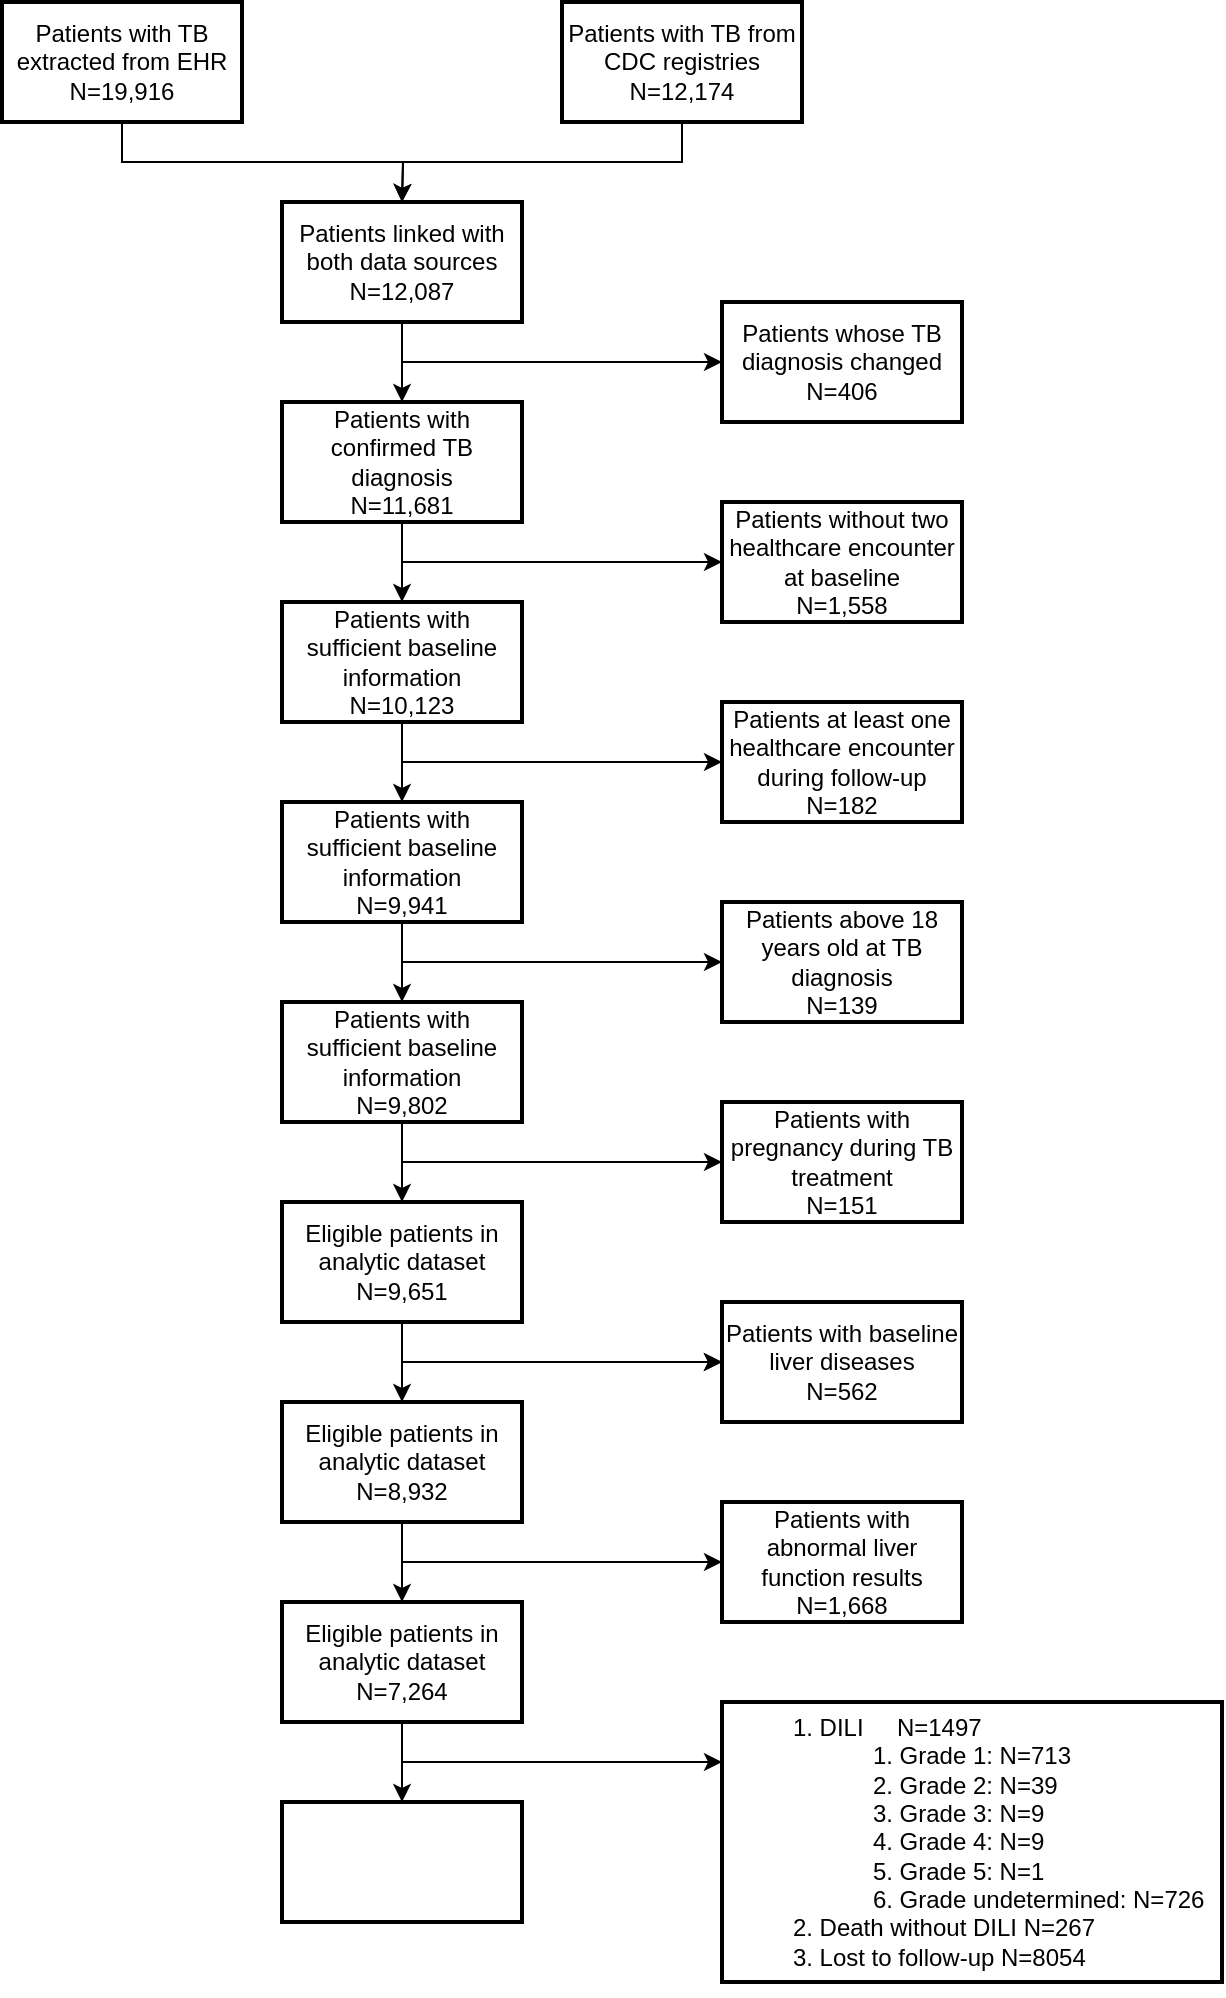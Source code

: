 <mxfile version="13.9.1" type="github">
  <diagram id="uHvE_O8O9B5TAk8AYGmk" name="Page-1">
    <mxGraphModel dx="582" dy="1643" grid="1" gridSize="10" guides="1" tooltips="1" connect="1" arrows="1" fold="1" page="1" pageScale="1" pageWidth="827" pageHeight="1169" math="0" shadow="0">
      <root>
        <mxCell id="0" />
        <mxCell id="1" parent="0" />
        <mxCell id="o0szKlHt9puFOY36pzJz-1" style="edgeStyle=orthogonalEdgeStyle;rounded=0;orthogonalLoop=1;jettySize=auto;html=1;exitX=0.5;exitY=1;exitDx=0;exitDy=0;" edge="1" parent="1" source="o0szKlHt9puFOY36pzJz-2">
          <mxGeometry relative="1" as="geometry">
            <mxPoint x="280" y="140" as="targetPoint" />
            <mxPoint x="140" y="120" as="sourcePoint" />
          </mxGeometry>
        </mxCell>
        <mxCell id="o0szKlHt9puFOY36pzJz-2" value="&lt;div&gt;Patients with TB extracted from EHR&lt;/div&gt;&lt;div&gt;N=19,916&lt;br&gt;&lt;/div&gt;" style="rounded=0;whiteSpace=wrap;html=1;strokeWidth=2;" vertex="1" parent="1">
          <mxGeometry x="80" y="40" width="120" height="60" as="geometry" />
        </mxCell>
        <mxCell id="o0szKlHt9puFOY36pzJz-3" style="edgeStyle=orthogonalEdgeStyle;rounded=0;orthogonalLoop=1;jettySize=auto;html=1;exitX=0.5;exitY=1;exitDx=0;exitDy=0;" edge="1" parent="1" source="o0szKlHt9puFOY36pzJz-4">
          <mxGeometry relative="1" as="geometry">
            <mxPoint x="280" y="140" as="targetPoint" />
          </mxGeometry>
        </mxCell>
        <mxCell id="o0szKlHt9puFOY36pzJz-4" value="&lt;div&gt;Patients with TB from CDC registries&lt;br&gt;&lt;/div&gt;&lt;div&gt;N=12,174&lt;br&gt;&lt;/div&gt;" style="rounded=0;whiteSpace=wrap;html=1;strokeWidth=2;" vertex="1" parent="1">
          <mxGeometry x="360" y="40" width="120" height="60" as="geometry" />
        </mxCell>
        <mxCell id="o0szKlHt9puFOY36pzJz-5" value="" style="edgeStyle=orthogonalEdgeStyle;rounded=0;orthogonalLoop=1;jettySize=auto;html=1;" edge="1" parent="1" source="o0szKlHt9puFOY36pzJz-7" target="o0szKlHt9puFOY36pzJz-9">
          <mxGeometry relative="1" as="geometry" />
        </mxCell>
        <mxCell id="o0szKlHt9puFOY36pzJz-6" style="edgeStyle=orthogonalEdgeStyle;rounded=0;orthogonalLoop=1;jettySize=auto;html=1;exitX=0.5;exitY=1;exitDx=0;exitDy=0;entryX=0;entryY=0.5;entryDx=0;entryDy=0;" edge="1" parent="1" source="o0szKlHt9puFOY36pzJz-7" target="o0szKlHt9puFOY36pzJz-10">
          <mxGeometry relative="1" as="geometry">
            <Array as="points">
              <mxPoint x="280" y="220" />
            </Array>
          </mxGeometry>
        </mxCell>
        <mxCell id="o0szKlHt9puFOY36pzJz-7" value="&lt;div&gt;Patients linked with both data sources&lt;br&gt;&lt;/div&gt;&lt;div&gt;N=12,087&lt;br&gt;&lt;/div&gt;" style="rounded=0;whiteSpace=wrap;html=1;strokeWidth=2;" vertex="1" parent="1">
          <mxGeometry x="220" y="140" width="120" height="60" as="geometry" />
        </mxCell>
        <mxCell id="o0szKlHt9puFOY36pzJz-8" value="" style="edgeStyle=orthogonalEdgeStyle;rounded=0;orthogonalLoop=1;jettySize=auto;html=1;" edge="1" parent="1" source="o0szKlHt9puFOY36pzJz-9" target="o0szKlHt9puFOY36pzJz-14">
          <mxGeometry relative="1" as="geometry" />
        </mxCell>
        <mxCell id="o0szKlHt9puFOY36pzJz-9" value="&lt;div&gt;Patients with confirmed TB diagnosis&lt;br&gt;&lt;/div&gt;&lt;div&gt;N=11,681&lt;br&gt;&lt;/div&gt;" style="rounded=0;whiteSpace=wrap;html=1;strokeWidth=2;" vertex="1" parent="1">
          <mxGeometry x="220" y="240" width="120" height="60" as="geometry" />
        </mxCell>
        <mxCell id="o0szKlHt9puFOY36pzJz-10" value="&lt;div&gt;Patients whose TB diagnosis changed&lt;br&gt;&lt;/div&gt;&lt;div&gt;N=406&lt;br&gt;&lt;/div&gt;" style="rounded=0;whiteSpace=wrap;html=1;strokeWidth=2;" vertex="1" parent="1">
          <mxGeometry x="440" y="190" width="120" height="60" as="geometry" />
        </mxCell>
        <mxCell id="o0szKlHt9puFOY36pzJz-11" style="edgeStyle=orthogonalEdgeStyle;rounded=0;orthogonalLoop=1;jettySize=auto;html=1;exitX=0.5;exitY=1;exitDx=0;exitDy=0;entryX=0;entryY=0.5;entryDx=0;entryDy=0;" edge="1" parent="1" target="o0szKlHt9puFOY36pzJz-12">
          <mxGeometry relative="1" as="geometry">
            <mxPoint x="280" y="300" as="sourcePoint" />
            <Array as="points">
              <mxPoint x="280" y="320" />
            </Array>
          </mxGeometry>
        </mxCell>
        <mxCell id="o0szKlHt9puFOY36pzJz-12" value="&lt;div&gt;Patients without two healthcare encounter at baseline&lt;br&gt;&lt;/div&gt;&lt;div&gt;N=1,558&lt;br&gt;&lt;/div&gt;" style="rounded=0;whiteSpace=wrap;html=1;strokeWidth=2;" vertex="1" parent="1">
          <mxGeometry x="440" y="290" width="120" height="60" as="geometry" />
        </mxCell>
        <mxCell id="o0szKlHt9puFOY36pzJz-13" value="" style="edgeStyle=orthogonalEdgeStyle;rounded=0;orthogonalLoop=1;jettySize=auto;html=1;" edge="1" parent="1" source="o0szKlHt9puFOY36pzJz-14" target="o0szKlHt9puFOY36pzJz-18">
          <mxGeometry relative="1" as="geometry" />
        </mxCell>
        <mxCell id="o0szKlHt9puFOY36pzJz-14" value="&lt;div&gt;Patients with sufficient baseline information&lt;br&gt;&lt;/div&gt;&lt;div&gt;N=10,123&lt;br&gt;&lt;/div&gt;" style="rounded=0;whiteSpace=wrap;html=1;strokeWidth=2;" vertex="1" parent="1">
          <mxGeometry x="220" y="340" width="120" height="60" as="geometry" />
        </mxCell>
        <mxCell id="o0szKlHt9puFOY36pzJz-15" style="edgeStyle=orthogonalEdgeStyle;rounded=0;orthogonalLoop=1;jettySize=auto;html=1;exitX=0.5;exitY=1;exitDx=0;exitDy=0;entryX=0;entryY=0.5;entryDx=0;entryDy=0;" edge="1" parent="1" target="o0szKlHt9puFOY36pzJz-16">
          <mxGeometry relative="1" as="geometry">
            <mxPoint x="280" y="400" as="sourcePoint" />
            <Array as="points">
              <mxPoint x="280" y="420" />
            </Array>
          </mxGeometry>
        </mxCell>
        <mxCell id="o0szKlHt9puFOY36pzJz-16" value="&lt;div&gt;Patients at least one healthcare encounter during follow-up&lt;br&gt;&lt;/div&gt;&lt;div&gt;N=182&lt;br&gt;&lt;/div&gt;" style="rounded=0;whiteSpace=wrap;html=1;strokeWidth=2;" vertex="1" parent="1">
          <mxGeometry x="440" y="390" width="120" height="60" as="geometry" />
        </mxCell>
        <mxCell id="o0szKlHt9puFOY36pzJz-17" value="" style="edgeStyle=orthogonalEdgeStyle;rounded=0;orthogonalLoop=1;jettySize=auto;html=1;" edge="1" parent="1" source="o0szKlHt9puFOY36pzJz-18" target="o0szKlHt9puFOY36pzJz-22">
          <mxGeometry relative="1" as="geometry" />
        </mxCell>
        <mxCell id="o0szKlHt9puFOY36pzJz-18" value="&lt;div&gt;Patients with sufficient baseline information&lt;br&gt;&lt;/div&gt;&lt;div&gt;N=9,941&lt;br&gt;&lt;/div&gt;" style="rounded=0;whiteSpace=wrap;html=1;strokeWidth=2;" vertex="1" parent="1">
          <mxGeometry x="220" y="440" width="120" height="60" as="geometry" />
        </mxCell>
        <mxCell id="o0szKlHt9puFOY36pzJz-19" style="edgeStyle=orthogonalEdgeStyle;rounded=0;orthogonalLoop=1;jettySize=auto;html=1;exitX=0.5;exitY=1;exitDx=0;exitDy=0;entryX=0;entryY=0.5;entryDx=0;entryDy=0;" edge="1" parent="1" target="o0szKlHt9puFOY36pzJz-20">
          <mxGeometry relative="1" as="geometry">
            <mxPoint x="280" y="500" as="sourcePoint" />
            <Array as="points">
              <mxPoint x="280" y="520" />
            </Array>
          </mxGeometry>
        </mxCell>
        <mxCell id="o0szKlHt9puFOY36pzJz-20" value="&lt;div&gt;Patients above 18 years old at TB diagnosis&lt;br&gt;&lt;/div&gt;&lt;div&gt;N=139&lt;br&gt;&lt;/div&gt;" style="rounded=0;whiteSpace=wrap;html=1;strokeWidth=2;" vertex="1" parent="1">
          <mxGeometry x="440" y="490" width="120" height="60" as="geometry" />
        </mxCell>
        <mxCell id="o0szKlHt9puFOY36pzJz-21" value="" style="edgeStyle=orthogonalEdgeStyle;rounded=0;orthogonalLoop=1;jettySize=auto;html=1;" edge="1" parent="1" source="o0szKlHt9puFOY36pzJz-22" target="o0szKlHt9puFOY36pzJz-25">
          <mxGeometry relative="1" as="geometry" />
        </mxCell>
        <mxCell id="o0szKlHt9puFOY36pzJz-22" value="&lt;div&gt;Patients with sufficient baseline information&lt;br&gt;&lt;/div&gt;&lt;div&gt;N=9,802&lt;br&gt;&lt;/div&gt;" style="rounded=0;whiteSpace=wrap;html=1;strokeWidth=2;" vertex="1" parent="1">
          <mxGeometry x="220" y="540" width="120" height="60" as="geometry" />
        </mxCell>
        <mxCell id="o0szKlHt9puFOY36pzJz-23" value="&lt;div&gt;Patients with pregnancy during TB treatment&lt;br&gt;&lt;/div&gt;&lt;div&gt;N=151&lt;br&gt;&lt;/div&gt;" style="rounded=0;whiteSpace=wrap;html=1;strokeWidth=2;" vertex="1" parent="1">
          <mxGeometry x="440" y="590" width="120" height="60" as="geometry" />
        </mxCell>
        <mxCell id="o0szKlHt9puFOY36pzJz-31" value="" style="edgeStyle=orthogonalEdgeStyle;rounded=0;orthogonalLoop=1;jettySize=auto;html=1;" edge="1" parent="1" source="o0szKlHt9puFOY36pzJz-25" target="o0szKlHt9puFOY36pzJz-30">
          <mxGeometry relative="1" as="geometry" />
        </mxCell>
        <mxCell id="o0szKlHt9puFOY36pzJz-25" value="&lt;div&gt;Eligible patients in analytic dataset&lt;br&gt;&lt;/div&gt;&lt;div&gt;N=9,651&lt;br&gt;&lt;/div&gt;" style="rounded=0;whiteSpace=wrap;html=1;strokeWidth=2;" vertex="1" parent="1">
          <mxGeometry x="220" y="640" width="120" height="60" as="geometry" />
        </mxCell>
        <mxCell id="o0szKlHt9puFOY36pzJz-27" style="edgeStyle=orthogonalEdgeStyle;rounded=0;orthogonalLoop=1;jettySize=auto;html=1;exitX=0.5;exitY=1;exitDx=0;exitDy=0;entryX=0;entryY=0.5;entryDx=0;entryDy=0;" edge="1" parent="1">
          <mxGeometry relative="1" as="geometry">
            <mxPoint x="280" y="600" as="sourcePoint" />
            <Array as="points">
              <mxPoint x="280" y="620" />
            </Array>
            <mxPoint x="440" y="620" as="targetPoint" />
          </mxGeometry>
        </mxCell>
        <mxCell id="o0szKlHt9puFOY36pzJz-37" value="" style="edgeStyle=orthogonalEdgeStyle;rounded=0;orthogonalLoop=1;jettySize=auto;html=1;" edge="1" parent="1" source="o0szKlHt9puFOY36pzJz-30" target="o0szKlHt9puFOY36pzJz-36">
          <mxGeometry relative="1" as="geometry" />
        </mxCell>
        <mxCell id="o0szKlHt9puFOY36pzJz-30" value="&lt;div&gt;Eligible patients in analytic dataset&lt;br&gt;&lt;/div&gt;&lt;div&gt;N=8,932&lt;br&gt;&lt;/div&gt;" style="rounded=0;whiteSpace=wrap;html=1;strokeWidth=2;" vertex="1" parent="1">
          <mxGeometry x="220" y="740" width="120" height="60" as="geometry" />
        </mxCell>
        <mxCell id="o0szKlHt9puFOY36pzJz-32" value="&lt;div&gt;Patients with baseline liver diseases&lt;br&gt;&lt;/div&gt;&lt;div&gt;N=151&lt;br&gt;&lt;/div&gt;" style="rounded=0;whiteSpace=wrap;html=1;strokeWidth=2;" vertex="1" parent="1">
          <mxGeometry x="440" y="690" width="120" height="60" as="geometry" />
        </mxCell>
        <mxCell id="o0szKlHt9puFOY36pzJz-33" style="edgeStyle=orthogonalEdgeStyle;rounded=0;orthogonalLoop=1;jettySize=auto;html=1;exitX=0.5;exitY=1;exitDx=0;exitDy=0;entryX=0;entryY=0.5;entryDx=0;entryDy=0;" edge="1" parent="1">
          <mxGeometry relative="1" as="geometry">
            <mxPoint x="280" y="700" as="sourcePoint" />
            <Array as="points">
              <mxPoint x="280" y="720" />
            </Array>
            <mxPoint x="440" y="720" as="targetPoint" />
          </mxGeometry>
        </mxCell>
        <mxCell id="o0szKlHt9puFOY36pzJz-34" value="&lt;div&gt;Patients with baseline liver diseases&lt;br&gt;&lt;/div&gt;&lt;div&gt;N=562&lt;br&gt;&lt;/div&gt;" style="rounded=0;whiteSpace=wrap;html=1;strokeWidth=2;" vertex="1" parent="1">
          <mxGeometry x="440" y="690" width="120" height="60" as="geometry" />
        </mxCell>
        <mxCell id="o0szKlHt9puFOY36pzJz-35" style="edgeStyle=orthogonalEdgeStyle;rounded=0;orthogonalLoop=1;jettySize=auto;html=1;exitX=0.5;exitY=1;exitDx=0;exitDy=0;entryX=0;entryY=0.5;entryDx=0;entryDy=0;" edge="1" parent="1">
          <mxGeometry relative="1" as="geometry">
            <mxPoint x="280" y="700" as="sourcePoint" />
            <Array as="points">
              <mxPoint x="280" y="720" />
            </Array>
            <mxPoint x="440" y="720" as="targetPoint" />
          </mxGeometry>
        </mxCell>
        <mxCell id="o0szKlHt9puFOY36pzJz-43" value="" style="edgeStyle=orthogonalEdgeStyle;rounded=0;orthogonalLoop=1;jettySize=auto;html=1;" edge="1" parent="1" source="o0szKlHt9puFOY36pzJz-36" target="o0szKlHt9puFOY36pzJz-42">
          <mxGeometry relative="1" as="geometry" />
        </mxCell>
        <mxCell id="o0szKlHt9puFOY36pzJz-36" value="&lt;div&gt;Eligible patients in analytic dataset&lt;br&gt;&lt;/div&gt;&lt;div&gt;N=7,264&lt;br&gt;&lt;/div&gt;" style="rounded=0;whiteSpace=wrap;html=1;strokeWidth=2;" vertex="1" parent="1">
          <mxGeometry x="220" y="840" width="120" height="60" as="geometry" />
        </mxCell>
        <mxCell id="o0szKlHt9puFOY36pzJz-38" value="&lt;div align=&quot;left&quot;&gt;&lt;ol&gt;&lt;li&gt;DILI&amp;nbsp;&amp;nbsp;&amp;nbsp;&amp;nbsp; N=1497&lt;/li&gt;&lt;ol&gt;&lt;li&gt;Grade 1: N=713&lt;/li&gt;&lt;li&gt;Grade 2: N=39&lt;/li&gt;&lt;li&gt;Grade 3: N=9&lt;/li&gt;&lt;li&gt;Grade 4: N=9&lt;/li&gt;&lt;li&gt;Grade 5: N=1&lt;/li&gt;&lt;li&gt;Grade undetermined: N=726&lt;br&gt;&lt;/li&gt;&lt;/ol&gt;&lt;li&gt;Death without DILI N=267&lt;/li&gt;&lt;li&gt;Lost to follow-up N=8054&lt;br&gt;&lt;/li&gt;&lt;/ol&gt;&lt;/div&gt;" style="rounded=0;whiteSpace=wrap;html=1;strokeWidth=2;" vertex="1" parent="1">
          <mxGeometry x="440" y="890" width="250" height="140" as="geometry" />
        </mxCell>
        <mxCell id="o0szKlHt9puFOY36pzJz-39" style="edgeStyle=orthogonalEdgeStyle;rounded=0;orthogonalLoop=1;jettySize=auto;html=1;exitX=0.5;exitY=1;exitDx=0;exitDy=0;entryX=0;entryY=0.5;entryDx=0;entryDy=0;" edge="1" parent="1">
          <mxGeometry relative="1" as="geometry">
            <mxPoint x="280" y="800" as="sourcePoint" />
            <Array as="points">
              <mxPoint x="280" y="820" />
            </Array>
            <mxPoint x="440" y="820" as="targetPoint" />
          </mxGeometry>
        </mxCell>
        <mxCell id="o0szKlHt9puFOY36pzJz-40" value="&lt;div&gt;Patients with abnormal liver function results&lt;br&gt;&lt;/div&gt;&lt;div&gt;N=1,668&lt;br&gt;&lt;/div&gt;" style="rounded=0;whiteSpace=wrap;html=1;strokeWidth=2;" vertex="1" parent="1">
          <mxGeometry x="440" y="790" width="120" height="60" as="geometry" />
        </mxCell>
        <mxCell id="o0szKlHt9puFOY36pzJz-41" style="edgeStyle=orthogonalEdgeStyle;rounded=0;orthogonalLoop=1;jettySize=auto;html=1;exitX=0.5;exitY=1;exitDx=0;exitDy=0;entryX=0;entryY=0.5;entryDx=0;entryDy=0;" edge="1" parent="1">
          <mxGeometry relative="1" as="geometry">
            <mxPoint x="280" y="900" as="sourcePoint" />
            <Array as="points">
              <mxPoint x="280" y="920" />
            </Array>
            <mxPoint x="440" y="920" as="targetPoint" />
          </mxGeometry>
        </mxCell>
        <mxCell id="o0szKlHt9puFOY36pzJz-42" value="" style="rounded=0;whiteSpace=wrap;html=1;strokeWidth=2;" vertex="1" parent="1">
          <mxGeometry x="220" y="940" width="120" height="60" as="geometry" />
        </mxCell>
      </root>
    </mxGraphModel>
  </diagram>
</mxfile>
